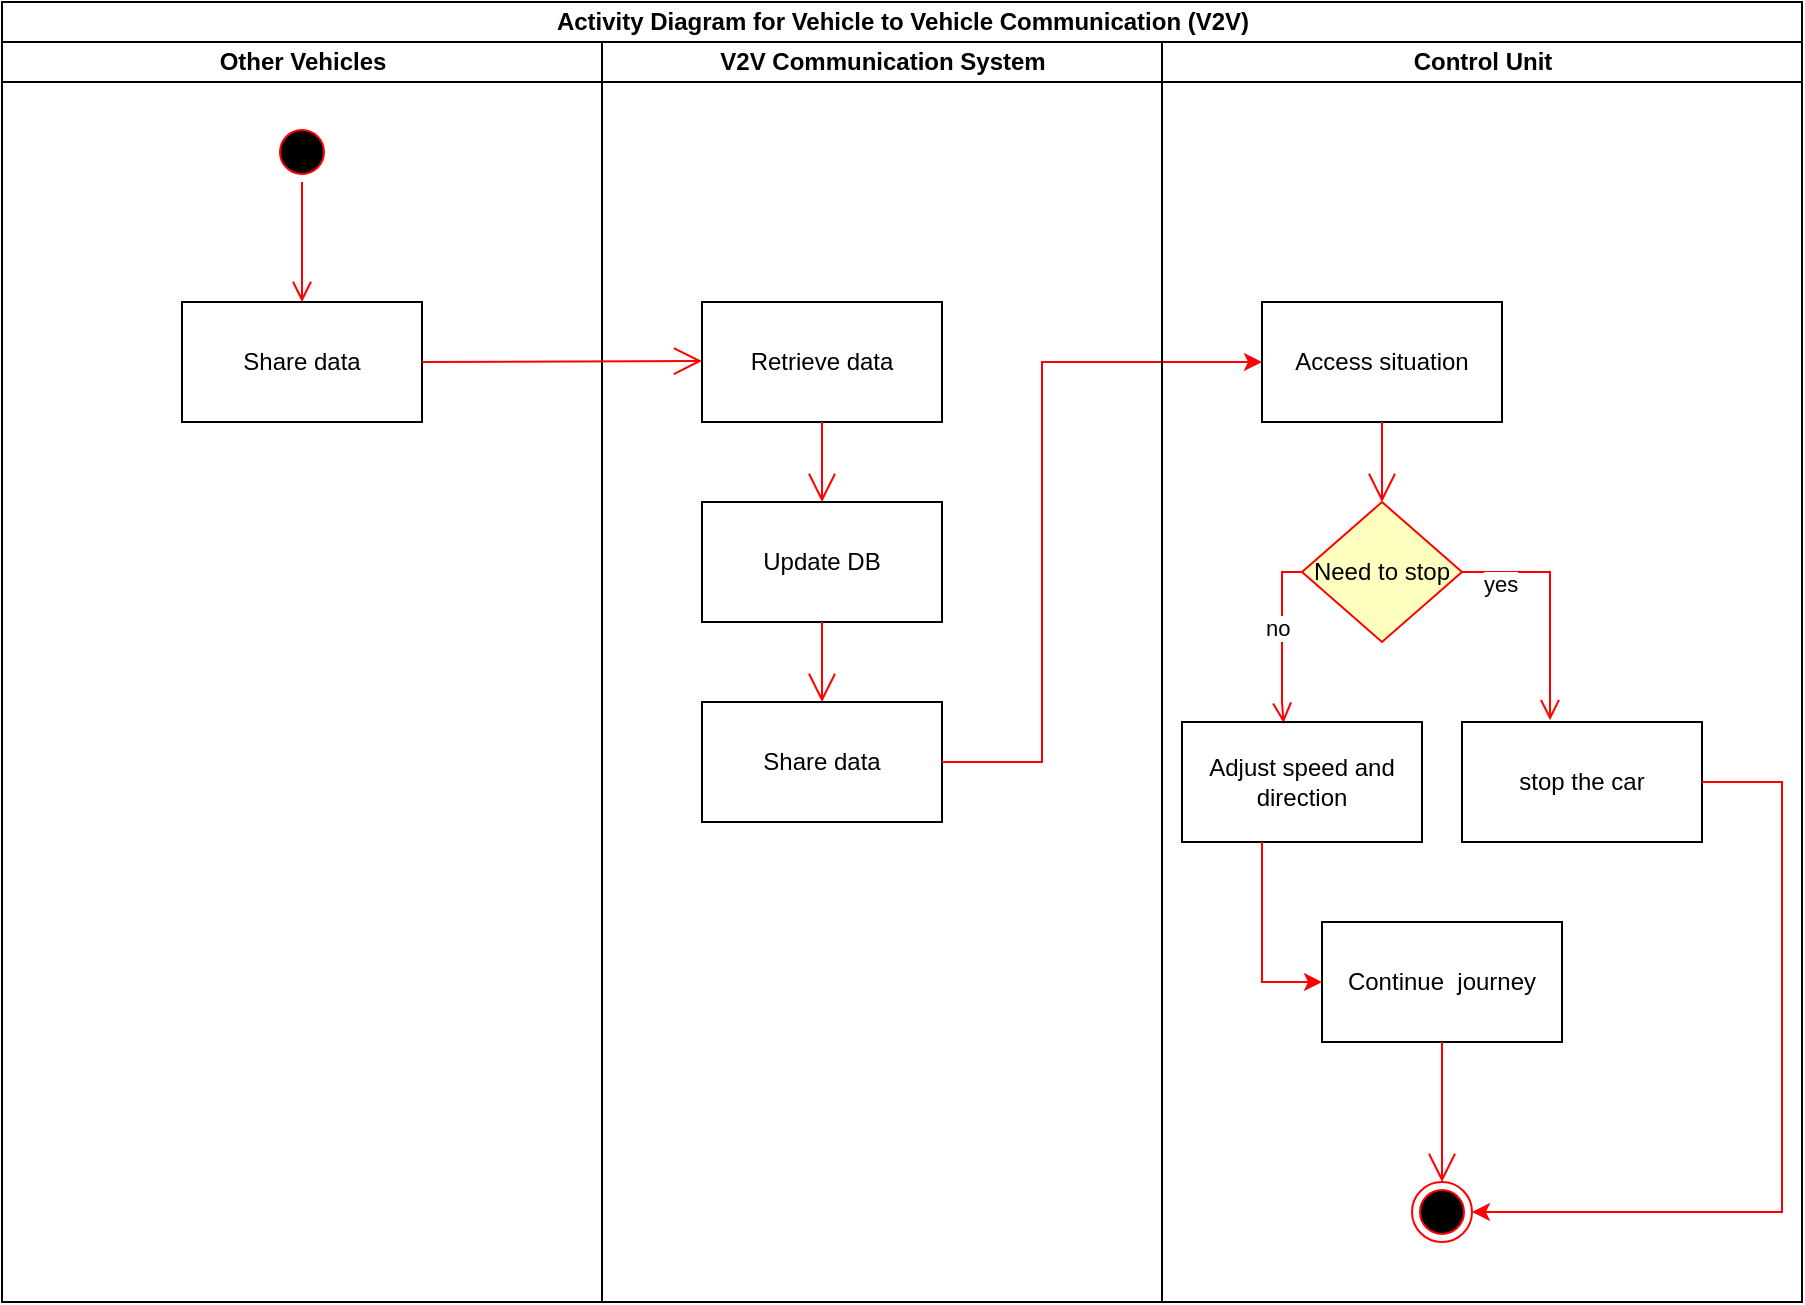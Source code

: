 <mxfile version="20.5.2" type="github">
  <diagram id="pDlg8nnz1eGq1mHnqkOY" name="Page-1">
    <mxGraphModel dx="1483" dy="1844" grid="1" gridSize="10" guides="1" tooltips="1" connect="1" arrows="1" fold="1" page="1" pageScale="1" pageWidth="850" pageHeight="1100" math="0" shadow="0">
      <root>
        <mxCell id="0" />
        <mxCell id="1" parent="0" />
        <mxCell id="V36dxih9QXwDXmbCaq2l-1" value="Activity Diagram for Vehicle to Vehicle Communication (V2V)" style="swimlane;childLayout=stackLayout;resizeParent=1;resizeParentMax=0;startSize=20;html=1;" vertex="1" parent="1">
          <mxGeometry x="170" y="-170" width="900" height="650" as="geometry" />
        </mxCell>
        <mxCell id="V36dxih9QXwDXmbCaq2l-2" value="Other Vehicles" style="swimlane;startSize=20;html=1;" vertex="1" parent="V36dxih9QXwDXmbCaq2l-1">
          <mxGeometry y="20" width="300" height="630" as="geometry" />
        </mxCell>
        <mxCell id="V36dxih9QXwDXmbCaq2l-5" value="" style="ellipse;html=1;shape=startState;fillColor=#000000;strokeColor=#ff0000;" vertex="1" parent="V36dxih9QXwDXmbCaq2l-2">
          <mxGeometry x="135" y="40" width="30" height="30" as="geometry" />
        </mxCell>
        <mxCell id="V36dxih9QXwDXmbCaq2l-6" value="" style="edgeStyle=orthogonalEdgeStyle;html=1;verticalAlign=bottom;endArrow=open;endSize=8;strokeColor=#ff0000;rounded=0;exitX=0.5;exitY=1;exitDx=0;exitDy=0;entryX=0.5;entryY=0;entryDx=0;entryDy=0;" edge="1" source="V36dxih9QXwDXmbCaq2l-5" parent="V36dxih9QXwDXmbCaq2l-2" target="V36dxih9QXwDXmbCaq2l-7">
          <mxGeometry relative="1" as="geometry">
            <mxPoint x="110" y="110" as="targetPoint" />
            <Array as="points">
              <mxPoint x="150" y="90" />
              <mxPoint x="150" y="90" />
            </Array>
          </mxGeometry>
        </mxCell>
        <mxCell id="V36dxih9QXwDXmbCaq2l-7" value="Share data" style="rounded=0;whiteSpace=wrap;html=1;" vertex="1" parent="V36dxih9QXwDXmbCaq2l-2">
          <mxGeometry x="90" y="130" width="120" height="60" as="geometry" />
        </mxCell>
        <mxCell id="V36dxih9QXwDXmbCaq2l-3" value="V2V Communication System" style="swimlane;startSize=20;html=1;" vertex="1" parent="V36dxih9QXwDXmbCaq2l-1">
          <mxGeometry x="300" y="20" width="280" height="630" as="geometry" />
        </mxCell>
        <mxCell id="V36dxih9QXwDXmbCaq2l-10" value="Share data" style="rounded=0;whiteSpace=wrap;html=1;" vertex="1" parent="V36dxih9QXwDXmbCaq2l-3">
          <mxGeometry x="50" y="330" width="120" height="60" as="geometry" />
        </mxCell>
        <mxCell id="V36dxih9QXwDXmbCaq2l-8" value="Update DB" style="rounded=0;whiteSpace=wrap;html=1;" vertex="1" parent="V36dxih9QXwDXmbCaq2l-3">
          <mxGeometry x="50" y="230" width="120" height="60" as="geometry" />
        </mxCell>
        <mxCell id="V36dxih9QXwDXmbCaq2l-9" value="Retrieve data" style="rounded=0;whiteSpace=wrap;html=1;" vertex="1" parent="V36dxih9QXwDXmbCaq2l-3">
          <mxGeometry x="50" y="130" width="120" height="60" as="geometry" />
        </mxCell>
        <mxCell id="V36dxih9QXwDXmbCaq2l-11" value="" style="endArrow=open;endFill=1;endSize=12;html=1;rounded=0;strokeColor=#FF0000;exitX=1;exitY=0.5;exitDx=0;exitDy=0;" edge="1" parent="V36dxih9QXwDXmbCaq2l-3" source="V36dxih9QXwDXmbCaq2l-7">
          <mxGeometry width="160" relative="1" as="geometry">
            <mxPoint x="-50" y="159.5" as="sourcePoint" />
            <mxPoint x="50" y="159.5" as="targetPoint" />
          </mxGeometry>
        </mxCell>
        <mxCell id="V36dxih9QXwDXmbCaq2l-12" value="" style="endArrow=open;endFill=1;endSize=12;html=1;rounded=0;strokeColor=#FF0000;entryX=0.5;entryY=0;entryDx=0;entryDy=0;exitX=0.5;exitY=1;exitDx=0;exitDy=0;" edge="1" parent="V36dxih9QXwDXmbCaq2l-3" source="V36dxih9QXwDXmbCaq2l-9" target="V36dxih9QXwDXmbCaq2l-8">
          <mxGeometry width="160" relative="1" as="geometry">
            <mxPoint x="150" y="200" as="sourcePoint" />
            <mxPoint x="210" y="200" as="targetPoint" />
          </mxGeometry>
        </mxCell>
        <mxCell id="V36dxih9QXwDXmbCaq2l-13" value="" style="endArrow=open;endFill=1;endSize=12;html=1;rounded=0;strokeColor=#FF0000;entryX=0.5;entryY=0;entryDx=0;entryDy=0;exitX=0.5;exitY=1;exitDx=0;exitDy=0;" edge="1" parent="V36dxih9QXwDXmbCaq2l-3" source="V36dxih9QXwDXmbCaq2l-8" target="V36dxih9QXwDXmbCaq2l-10">
          <mxGeometry width="160" relative="1" as="geometry">
            <mxPoint x="150" y="310" as="sourcePoint" />
            <mxPoint x="210" y="310" as="targetPoint" />
          </mxGeometry>
        </mxCell>
        <mxCell id="V36dxih9QXwDXmbCaq2l-32" value="" style="edgeStyle=segmentEdgeStyle;endArrow=classic;html=1;rounded=0;strokeColor=#FF0000;entryX=0;entryY=0.5;entryDx=0;entryDy=0;" edge="1" parent="V36dxih9QXwDXmbCaq2l-3" target="V36dxih9QXwDXmbCaq2l-14">
          <mxGeometry width="50" height="50" relative="1" as="geometry">
            <mxPoint x="170" y="360" as="sourcePoint" />
            <mxPoint x="230" y="170" as="targetPoint" />
            <Array as="points">
              <mxPoint x="220" y="360" />
              <mxPoint x="220" y="160" />
            </Array>
          </mxGeometry>
        </mxCell>
        <mxCell id="V36dxih9QXwDXmbCaq2l-4" value="Control Unit" style="swimlane;startSize=20;html=1;" vertex="1" parent="V36dxih9QXwDXmbCaq2l-1">
          <mxGeometry x="580" y="20" width="320" height="630" as="geometry" />
        </mxCell>
        <mxCell id="V36dxih9QXwDXmbCaq2l-14" value="Access situation" style="rounded=0;whiteSpace=wrap;html=1;" vertex="1" parent="V36dxih9QXwDXmbCaq2l-4">
          <mxGeometry x="50" y="130" width="120" height="60" as="geometry" />
        </mxCell>
        <mxCell id="V36dxih9QXwDXmbCaq2l-21" value="Need to stop" style="rhombus;whiteSpace=wrap;html=1;fillColor=#ffffc0;strokeColor=#ff0000;" vertex="1" parent="V36dxih9QXwDXmbCaq2l-4">
          <mxGeometry x="70" y="230" width="80" height="70" as="geometry" />
        </mxCell>
        <mxCell id="V36dxih9QXwDXmbCaq2l-22" value="yes" style="edgeStyle=orthogonalEdgeStyle;html=1;align=left;verticalAlign=bottom;endArrow=open;endSize=8;strokeColor=#ff0000;rounded=0;exitX=1;exitY=0.5;exitDx=0;exitDy=0;entryX=0.367;entryY=-0.015;entryDx=0;entryDy=0;entryPerimeter=0;" edge="1" source="V36dxih9QXwDXmbCaq2l-21" parent="V36dxih9QXwDXmbCaq2l-4" target="V36dxih9QXwDXmbCaq2l-25">
          <mxGeometry x="-0.852" y="-15" relative="1" as="geometry">
            <mxPoint x="210" y="330" as="targetPoint" />
            <Array as="points">
              <mxPoint x="194" y="265" />
              <mxPoint x="194" y="330" />
            </Array>
            <mxPoint as="offset" />
          </mxGeometry>
        </mxCell>
        <mxCell id="V36dxih9QXwDXmbCaq2l-23" value="no" style="edgeStyle=orthogonalEdgeStyle;html=1;align=left;verticalAlign=top;endArrow=open;endSize=8;strokeColor=#ff0000;rounded=0;exitX=0;exitY=0.5;exitDx=0;exitDy=0;entryX=0.423;entryY=0.009;entryDx=0;entryDy=0;entryPerimeter=0;" edge="1" source="V36dxih9QXwDXmbCaq2l-21" parent="V36dxih9QXwDXmbCaq2l-4" target="V36dxih9QXwDXmbCaq2l-24">
          <mxGeometry x="-0.421" y="-10" relative="1" as="geometry">
            <mxPoint x="60" y="330" as="targetPoint" />
            <Array as="points">
              <mxPoint x="60" y="265" />
              <mxPoint x="60" y="330" />
              <mxPoint x="61" y="330" />
            </Array>
            <mxPoint as="offset" />
          </mxGeometry>
        </mxCell>
        <mxCell id="V36dxih9QXwDXmbCaq2l-24" value="Adjust speed and direction" style="rounded=0;whiteSpace=wrap;html=1;" vertex="1" parent="V36dxih9QXwDXmbCaq2l-4">
          <mxGeometry x="10" y="340" width="120" height="60" as="geometry" />
        </mxCell>
        <mxCell id="V36dxih9QXwDXmbCaq2l-25" value="stop the car" style="rounded=0;whiteSpace=wrap;html=1;" vertex="1" parent="V36dxih9QXwDXmbCaq2l-4">
          <mxGeometry x="150" y="340" width="120" height="60" as="geometry" />
        </mxCell>
        <mxCell id="V36dxih9QXwDXmbCaq2l-26" value="Continue&amp;nbsp; journey" style="rounded=0;whiteSpace=wrap;html=1;" vertex="1" parent="V36dxih9QXwDXmbCaq2l-4">
          <mxGeometry x="80" y="440" width="120" height="60" as="geometry" />
        </mxCell>
        <mxCell id="V36dxih9QXwDXmbCaq2l-27" value="" style="ellipse;html=1;shape=endState;fillColor=#000000;strokeColor=#ff0000;" vertex="1" parent="V36dxih9QXwDXmbCaq2l-4">
          <mxGeometry x="125" y="570" width="30" height="30" as="geometry" />
        </mxCell>
        <mxCell id="V36dxih9QXwDXmbCaq2l-28" value="" style="endArrow=open;endFill=1;endSize=12;html=1;rounded=0;strokeColor=#FF0000;exitX=0.5;exitY=1;exitDx=0;exitDy=0;entryX=0.5;entryY=0;entryDx=0;entryDy=0;" edge="1" parent="V36dxih9QXwDXmbCaq2l-4" source="V36dxih9QXwDXmbCaq2l-14" target="V36dxih9QXwDXmbCaq2l-21">
          <mxGeometry width="160" relative="1" as="geometry">
            <mxPoint x="160" y="210" as="sourcePoint" />
            <mxPoint x="320" y="210" as="targetPoint" />
          </mxGeometry>
        </mxCell>
        <mxCell id="V36dxih9QXwDXmbCaq2l-29" value="" style="edgeStyle=segmentEdgeStyle;endArrow=classic;html=1;rounded=0;strokeColor=#FF0000;exitX=1;exitY=0.5;exitDx=0;exitDy=0;entryX=1;entryY=0.5;entryDx=0;entryDy=0;" edge="1" parent="V36dxih9QXwDXmbCaq2l-4" source="V36dxih9QXwDXmbCaq2l-25" target="V36dxih9QXwDXmbCaq2l-27">
          <mxGeometry width="50" height="50" relative="1" as="geometry">
            <mxPoint x="290" y="370" as="sourcePoint" />
            <mxPoint x="270" y="590" as="targetPoint" />
            <Array as="points">
              <mxPoint x="310" y="370" />
              <mxPoint x="310" y="585" />
            </Array>
          </mxGeometry>
        </mxCell>
        <mxCell id="V36dxih9QXwDXmbCaq2l-31" value="" style="endArrow=open;endFill=1;endSize=12;html=1;rounded=0;strokeColor=#FF0000;exitX=0.5;exitY=1;exitDx=0;exitDy=0;entryX=0.5;entryY=0;entryDx=0;entryDy=0;" edge="1" parent="V36dxih9QXwDXmbCaq2l-4" source="V36dxih9QXwDXmbCaq2l-26" target="V36dxih9QXwDXmbCaq2l-27">
          <mxGeometry width="160" relative="1" as="geometry">
            <mxPoint x="140" y="530" as="sourcePoint" />
            <mxPoint x="250" y="530" as="targetPoint" />
          </mxGeometry>
        </mxCell>
        <mxCell id="V36dxih9QXwDXmbCaq2l-30" value="" style="edgeStyle=segmentEdgeStyle;endArrow=classic;html=1;rounded=0;strokeColor=#FF0000;" edge="1" parent="V36dxih9QXwDXmbCaq2l-4">
          <mxGeometry width="50" height="50" relative="1" as="geometry">
            <mxPoint x="50" y="400" as="sourcePoint" />
            <mxPoint x="80" y="470" as="targetPoint" />
            <Array as="points">
              <mxPoint x="50" y="402" />
              <mxPoint x="50" y="470" />
            </Array>
          </mxGeometry>
        </mxCell>
      </root>
    </mxGraphModel>
  </diagram>
</mxfile>

